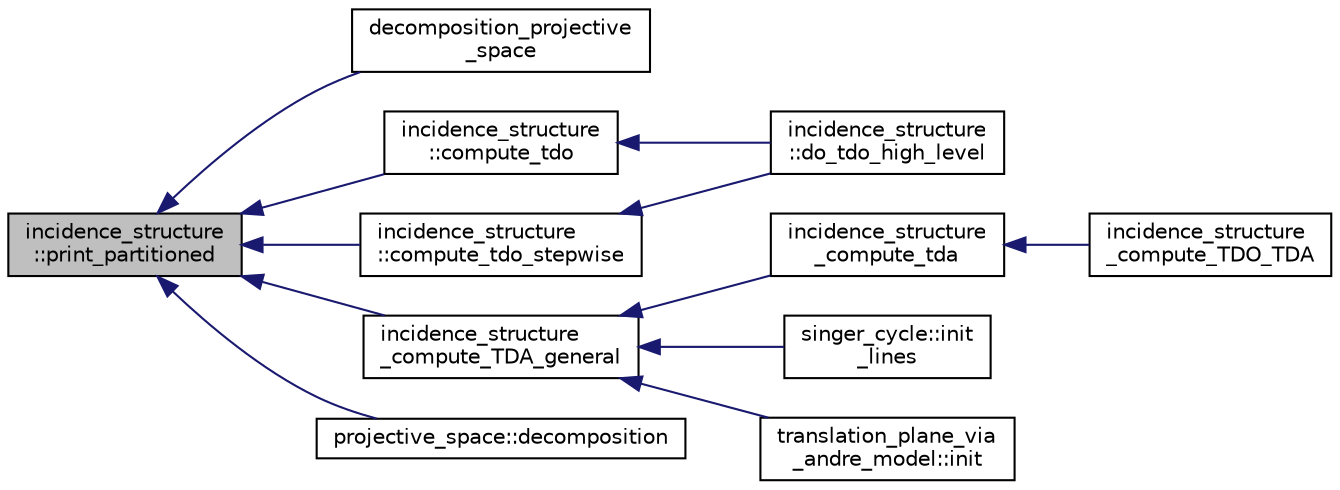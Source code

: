 digraph "incidence_structure::print_partitioned"
{
  edge [fontname="Helvetica",fontsize="10",labelfontname="Helvetica",labelfontsize="10"];
  node [fontname="Helvetica",fontsize="10",shape=record];
  rankdir="LR";
  Node6141 [label="incidence_structure\l::print_partitioned",height=0.2,width=0.4,color="black", fillcolor="grey75", style="filled", fontcolor="black"];
  Node6141 -> Node6142 [dir="back",color="midnightblue",fontsize="10",style="solid",fontname="Helvetica"];
  Node6142 [label="decomposition_projective\l_space",height=0.2,width=0.4,color="black", fillcolor="white", style="filled",URL="$df/d74/tl__geometry_8h.html#a82c6b40b3138e3e5bae2299d49680ac1"];
  Node6141 -> Node6143 [dir="back",color="midnightblue",fontsize="10",style="solid",fontname="Helvetica"];
  Node6143 [label="incidence_structure\l::compute_tdo",height=0.2,width=0.4,color="black", fillcolor="white", style="filled",URL="$da/d8a/classincidence__structure.html#a74cfa0336bdb1b0d0eace43f330a2b0f"];
  Node6143 -> Node6144 [dir="back",color="midnightblue",fontsize="10",style="solid",fontname="Helvetica"];
  Node6144 [label="incidence_structure\l::do_tdo_high_level",height=0.2,width=0.4,color="black", fillcolor="white", style="filled",URL="$da/d8a/classincidence__structure.html#a8840e820448ad980279f244a90888b77"];
  Node6141 -> Node6145 [dir="back",color="midnightblue",fontsize="10",style="solid",fontname="Helvetica"];
  Node6145 [label="incidence_structure\l::compute_tdo_stepwise",height=0.2,width=0.4,color="black", fillcolor="white", style="filled",URL="$da/d8a/classincidence__structure.html#a91a7039b74c96b39bcd084b02181f191"];
  Node6145 -> Node6144 [dir="back",color="midnightblue",fontsize="10",style="solid",fontname="Helvetica"];
  Node6141 -> Node6146 [dir="back",color="midnightblue",fontsize="10",style="solid",fontname="Helvetica"];
  Node6146 [label="incidence_structure\l_compute_TDA_general",height=0.2,width=0.4,color="black", fillcolor="white", style="filled",URL="$df/d74/tl__geometry_8h.html#a21ab759f6e646f3fe703c17f39361448"];
  Node6146 -> Node6147 [dir="back",color="midnightblue",fontsize="10",style="solid",fontname="Helvetica"];
  Node6147 [label="incidence_structure\l_compute_tda",height=0.2,width=0.4,color="black", fillcolor="white", style="filled",URL="$df/d74/tl__geometry_8h.html#ab3a7584f120bbaf752a5bd831d3ebf72"];
  Node6147 -> Node6148 [dir="back",color="midnightblue",fontsize="10",style="solid",fontname="Helvetica"];
  Node6148 [label="incidence_structure\l_compute_TDO_TDA",height=0.2,width=0.4,color="black", fillcolor="white", style="filled",URL="$df/d74/tl__geometry_8h.html#a63d0e7a207e173b92c0e560df4d8e980"];
  Node6146 -> Node6149 [dir="back",color="midnightblue",fontsize="10",style="solid",fontname="Helvetica"];
  Node6149 [label="singer_cycle::init\l_lines",height=0.2,width=0.4,color="black", fillcolor="white", style="filled",URL="$d8/d13/classsinger__cycle.html#a817cbf613596d5db2cf5e926db8fa328"];
  Node6146 -> Node6150 [dir="back",color="midnightblue",fontsize="10",style="solid",fontname="Helvetica"];
  Node6150 [label="translation_plane_via\l_andre_model::init",height=0.2,width=0.4,color="black", fillcolor="white", style="filled",URL="$d1/dcc/classtranslation__plane__via__andre__model.html#adb424599de168ade331979a9218ee07b"];
  Node6141 -> Node6151 [dir="back",color="midnightblue",fontsize="10",style="solid",fontname="Helvetica"];
  Node6151 [label="projective_space::decomposition",height=0.2,width=0.4,color="black", fillcolor="white", style="filled",URL="$d2/d17/classprojective__space.html#ae060ee525e7a974bce04d78be7f6dd51"];
}
